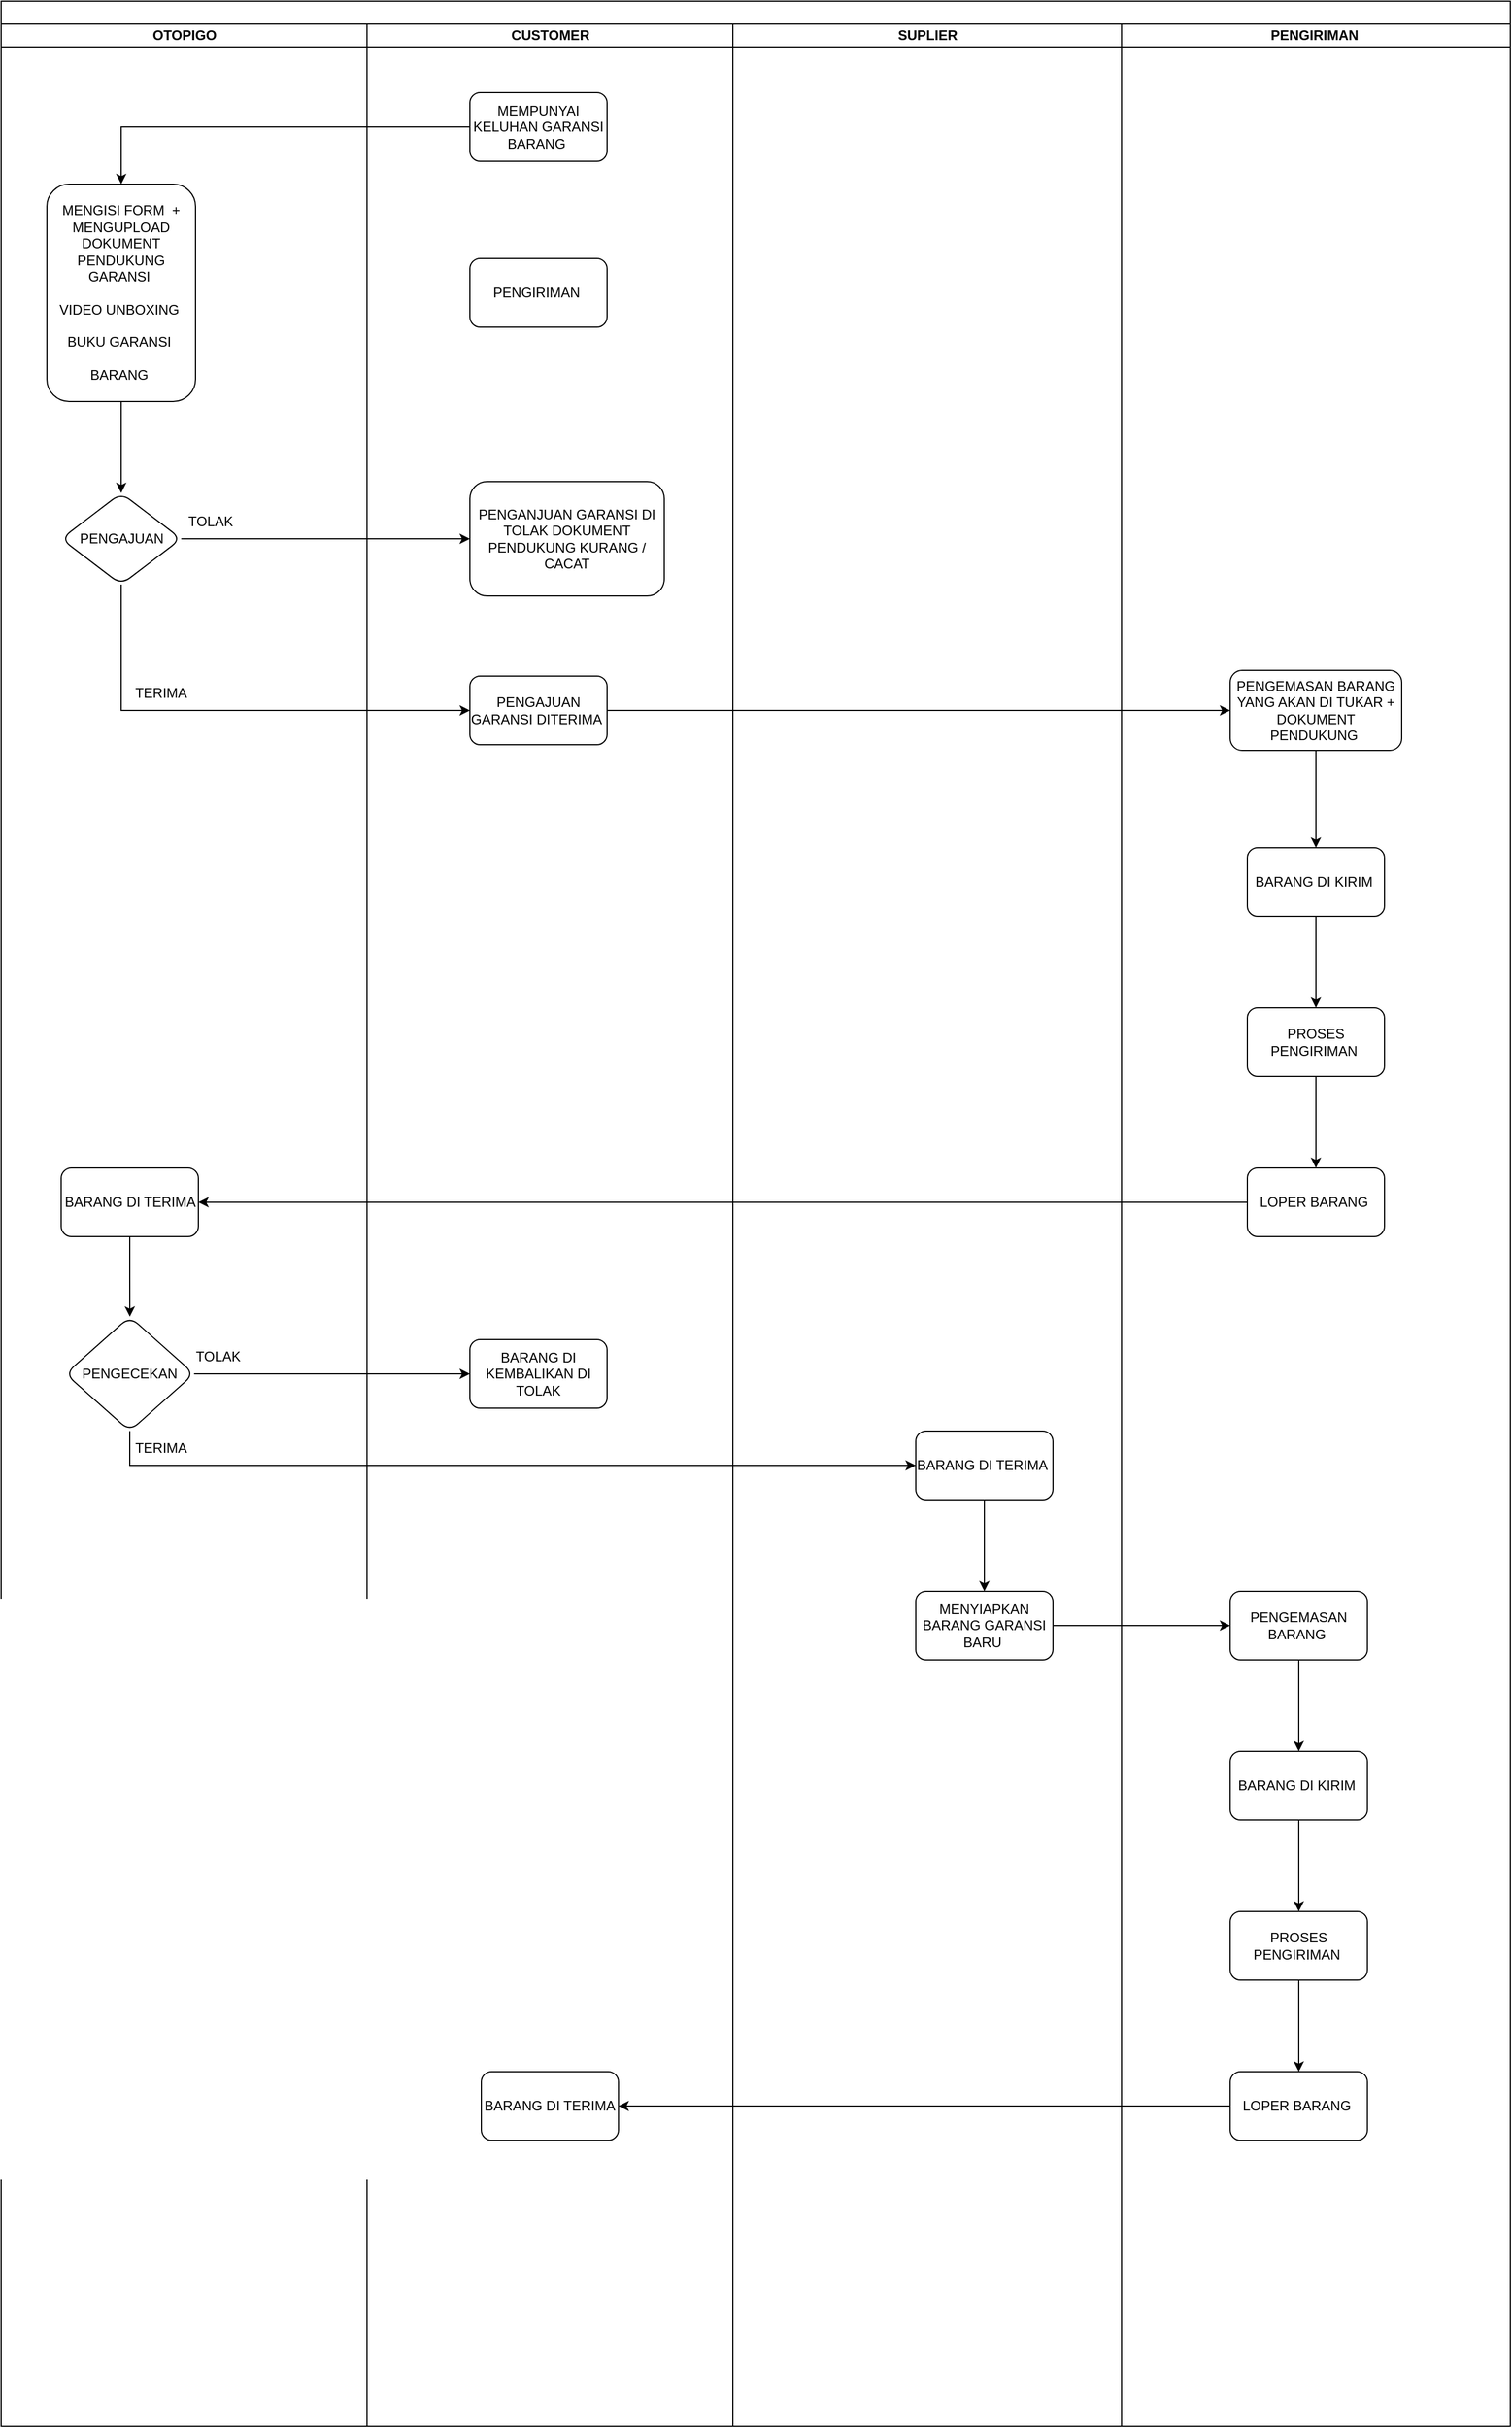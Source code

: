 <mxfile version="15.8.7" type="device"><diagram name="Page-1" id="74e2e168-ea6b-b213-b513-2b3c1d86103e"><mxGraphModel dx="1483" dy="927" grid="1" gridSize="10" guides="1" tooltips="1" connect="1" arrows="1" fold="1" page="1" pageScale="1" pageWidth="1100" pageHeight="850" background="none" math="0" shadow="0"><root><mxCell id="0"/><mxCell id="1" parent="0"/><mxCell id="77e6c97f196da883-1" value="" style="swimlane;html=1;childLayout=stackLayout;startSize=20;rounded=0;shadow=0;labelBackgroundColor=none;strokeWidth=1;fontFamily=Verdana;fontSize=8;align=center;" parent="1" vertex="1"><mxGeometry x="70" y="40" width="1320" height="2120" as="geometry"/></mxCell><mxCell id="77e6c97f196da883-2" value="OTOPIGO" style="swimlane;html=1;startSize=20;" parent="77e6c97f196da883-1" vertex="1"><mxGeometry y="20" width="320" height="2100" as="geometry"/></mxCell><mxCell id="67nFvLqaq995F24PlrAp-2" value="MENGISI FORM&amp;nbsp; + MENGUPLOAD DOKUMENT PENDUKUNG GARANSI&amp;nbsp;&lt;br&gt;&lt;br&gt;VIDEO UNBOXING&amp;nbsp;&lt;br&gt;&lt;br&gt;BUKU GARANSI&amp;nbsp;&lt;br&gt;&lt;br&gt;BARANG&amp;nbsp;" style="whiteSpace=wrap;html=1;rounded=1;" vertex="1" parent="77e6c97f196da883-2"><mxGeometry x="40" y="140" width="130" height="190" as="geometry"/></mxCell><mxCell id="67nFvLqaq995F24PlrAp-6" value="PENGAJUAN" style="rhombus;whiteSpace=wrap;html=1;rounded=1;" vertex="1" parent="77e6c97f196da883-2"><mxGeometry x="52.5" y="410" width="105" height="80" as="geometry"/></mxCell><mxCell id="67nFvLqaq995F24PlrAp-7" value="" style="edgeStyle=orthogonalEdgeStyle;rounded=0;orthogonalLoop=1;jettySize=auto;html=1;" edge="1" parent="77e6c97f196da883-2" source="67nFvLqaq995F24PlrAp-2" target="67nFvLqaq995F24PlrAp-6"><mxGeometry relative="1" as="geometry"/></mxCell><mxCell id="67nFvLqaq995F24PlrAp-12" value="TOLAK&amp;nbsp;" style="text;html=1;strokeColor=none;fillColor=none;align=center;verticalAlign=middle;whiteSpace=wrap;rounded=0;" vertex="1" parent="77e6c97f196da883-2"><mxGeometry x="150" y="420" width="70" height="30" as="geometry"/></mxCell><mxCell id="67nFvLqaq995F24PlrAp-13" value="TERIMA" style="text;html=1;strokeColor=none;fillColor=none;align=center;verticalAlign=middle;whiteSpace=wrap;rounded=0;" vertex="1" parent="77e6c97f196da883-2"><mxGeometry x="110" y="570" width="60" height="30" as="geometry"/></mxCell><mxCell id="67nFvLqaq995F24PlrAp-22" value="BARANG DI TERIMA" style="whiteSpace=wrap;html=1;rounded=1;" vertex="1" parent="77e6c97f196da883-2"><mxGeometry x="52.5" y="1000" width="120" height="60" as="geometry"/></mxCell><mxCell id="67nFvLqaq995F24PlrAp-24" value="PENGECEKAN" style="rhombus;whiteSpace=wrap;html=1;rounded=1;" vertex="1" parent="77e6c97f196da883-2"><mxGeometry x="56.25" y="1130" width="112.5" height="100" as="geometry"/></mxCell><mxCell id="67nFvLqaq995F24PlrAp-25" value="" style="edgeStyle=orthogonalEdgeStyle;rounded=0;orthogonalLoop=1;jettySize=auto;html=1;" edge="1" parent="77e6c97f196da883-2" source="67nFvLqaq995F24PlrAp-22" target="67nFvLqaq995F24PlrAp-24"><mxGeometry relative="1" as="geometry"/></mxCell><mxCell id="67nFvLqaq995F24PlrAp-30" value="TOLAK" style="text;html=1;strokeColor=none;fillColor=none;align=center;verticalAlign=middle;whiteSpace=wrap;rounded=0;" vertex="1" parent="77e6c97f196da883-2"><mxGeometry x="160" y="1150" width="60" height="30" as="geometry"/></mxCell><mxCell id="67nFvLqaq995F24PlrAp-31" value="TERIMA" style="text;html=1;strokeColor=none;fillColor=none;align=center;verticalAlign=middle;whiteSpace=wrap;rounded=0;" vertex="1" parent="77e6c97f196da883-2"><mxGeometry x="110" y="1230" width="60" height="30" as="geometry"/></mxCell><mxCell id="77e6c97f196da883-3" value="CUSTOMER" style="swimlane;html=1;startSize=20;" parent="77e6c97f196da883-1" vertex="1"><mxGeometry x="320" y="20" width="320" height="2100" as="geometry"/></mxCell><mxCell id="67nFvLqaq995F24PlrAp-1" value="MEMPUNYAI KELUHAN GARANSI BARANG&amp;nbsp;" style="rounded=1;whiteSpace=wrap;html=1;" vertex="1" parent="77e6c97f196da883-3"><mxGeometry x="90" y="60" width="120" height="60" as="geometry"/></mxCell><mxCell id="67nFvLqaq995F24PlrAp-4" value="PENGIRIMAN&amp;nbsp;" style="whiteSpace=wrap;html=1;rounded=1;" vertex="1" parent="77e6c97f196da883-3"><mxGeometry x="90" y="205" width="120" height="60" as="geometry"/></mxCell><mxCell id="67nFvLqaq995F24PlrAp-8" value="PENGANJUAN GARANSI DI TOLAK DOKUMENT PENDUKUNG KURANG / CACAT" style="whiteSpace=wrap;html=1;rounded=1;" vertex="1" parent="77e6c97f196da883-3"><mxGeometry x="90" y="400" width="170" height="100" as="geometry"/></mxCell><mxCell id="67nFvLqaq995F24PlrAp-10" value="PENGAJUAN GARANSI DITERIMA&amp;nbsp;" style="rounded=1;whiteSpace=wrap;html=1;" vertex="1" parent="77e6c97f196da883-3"><mxGeometry x="90" y="570" width="120" height="60" as="geometry"/></mxCell><mxCell id="67nFvLqaq995F24PlrAp-26" value="BARANG DI KEMBALIKAN DI TOLAK" style="whiteSpace=wrap;html=1;rounded=1;" vertex="1" parent="77e6c97f196da883-3"><mxGeometry x="90" y="1150" width="120" height="60" as="geometry"/></mxCell><mxCell id="67nFvLqaq995F24PlrAp-42" value="BARANG DI TERIMA" style="whiteSpace=wrap;html=1;rounded=1;" vertex="1" parent="77e6c97f196da883-3"><mxGeometry x="100" y="1790" width="120" height="60" as="geometry"/></mxCell><mxCell id="77e6c97f196da883-4" value="SUPLIER" style="swimlane;html=1;startSize=20;" parent="77e6c97f196da883-1" vertex="1"><mxGeometry x="640" y="20" width="340" height="2100" as="geometry"/></mxCell><mxCell id="67nFvLqaq995F24PlrAp-28" value="BARANG DI TERIMA&amp;nbsp;" style="rounded=1;whiteSpace=wrap;html=1;" vertex="1" parent="77e6c97f196da883-4"><mxGeometry x="160" y="1230" width="120" height="60" as="geometry"/></mxCell><mxCell id="77e6c97f196da883-5" value="PENGIRIMAN&amp;nbsp;" style="swimlane;html=1;startSize=20;" parent="77e6c97f196da883-1" vertex="1"><mxGeometry x="980" y="20" width="340" height="2100" as="geometry"/></mxCell><mxCell id="67nFvLqaq995F24PlrAp-14" value="PENGEMASAN BARANG YANG AKAN DI TUKAR + DOKUMENT PENDUKUNG&amp;nbsp;" style="whiteSpace=wrap;html=1;rounded=1;" vertex="1" parent="77e6c97f196da883-5"><mxGeometry x="95" y="565" width="150" height="70" as="geometry"/></mxCell><mxCell id="67nFvLqaq995F24PlrAp-34" value="PENGEMASAN BARANG&amp;nbsp;" style="whiteSpace=wrap;html=1;rounded=1;" vertex="1" parent="77e6c97f196da883-5"><mxGeometry x="95" y="1370" width="120" height="60" as="geometry"/></mxCell><mxCell id="67nFvLqaq995F24PlrAp-3" value="" style="edgeStyle=orthogonalEdgeStyle;rounded=0;orthogonalLoop=1;jettySize=auto;html=1;" edge="1" parent="77e6c97f196da883-1" source="67nFvLqaq995F24PlrAp-1" target="67nFvLqaq995F24PlrAp-2"><mxGeometry relative="1" as="geometry"/></mxCell><mxCell id="67nFvLqaq995F24PlrAp-9" value="" style="edgeStyle=orthogonalEdgeStyle;rounded=0;orthogonalLoop=1;jettySize=auto;html=1;" edge="1" parent="77e6c97f196da883-1" source="67nFvLqaq995F24PlrAp-6" target="67nFvLqaq995F24PlrAp-8"><mxGeometry relative="1" as="geometry"/></mxCell><mxCell id="67nFvLqaq995F24PlrAp-11" style="edgeStyle=orthogonalEdgeStyle;rounded=0;orthogonalLoop=1;jettySize=auto;html=1;exitX=0.5;exitY=1;exitDx=0;exitDy=0;entryX=0;entryY=0.5;entryDx=0;entryDy=0;" edge="1" parent="77e6c97f196da883-1" source="67nFvLqaq995F24PlrAp-6" target="67nFvLqaq995F24PlrAp-10"><mxGeometry relative="1" as="geometry"/></mxCell><mxCell id="67nFvLqaq995F24PlrAp-15" value="" style="edgeStyle=orthogonalEdgeStyle;rounded=0;orthogonalLoop=1;jettySize=auto;html=1;" edge="1" parent="77e6c97f196da883-1" source="67nFvLqaq995F24PlrAp-10" target="67nFvLqaq995F24PlrAp-14"><mxGeometry relative="1" as="geometry"/></mxCell><mxCell id="67nFvLqaq995F24PlrAp-27" value="" style="edgeStyle=orthogonalEdgeStyle;rounded=0;orthogonalLoop=1;jettySize=auto;html=1;" edge="1" parent="77e6c97f196da883-1" source="67nFvLqaq995F24PlrAp-24" target="67nFvLqaq995F24PlrAp-26"><mxGeometry relative="1" as="geometry"/></mxCell><mxCell id="67nFvLqaq995F24PlrAp-29" style="edgeStyle=orthogonalEdgeStyle;rounded=0;orthogonalLoop=1;jettySize=auto;html=1;exitX=0.5;exitY=1;exitDx=0;exitDy=0;entryX=0;entryY=0.5;entryDx=0;entryDy=0;" edge="1" parent="77e6c97f196da883-1" source="67nFvLqaq995F24PlrAp-24" target="67nFvLqaq995F24PlrAp-28"><mxGeometry relative="1" as="geometry"/></mxCell><mxCell id="67nFvLqaq995F24PlrAp-19" value="" style="edgeStyle=orthogonalEdgeStyle;rounded=0;orthogonalLoop=1;jettySize=auto;html=1;" edge="1" parent="1" source="67nFvLqaq995F24PlrAp-16" target="67nFvLqaq995F24PlrAp-18"><mxGeometry relative="1" as="geometry"/></mxCell><mxCell id="67nFvLqaq995F24PlrAp-16" value="BARANG DI KIRIM&amp;nbsp;" style="whiteSpace=wrap;html=1;rounded=1;" vertex="1" parent="1"><mxGeometry x="1160" y="780" width="120" height="60" as="geometry"/></mxCell><mxCell id="67nFvLqaq995F24PlrAp-17" value="" style="edgeStyle=orthogonalEdgeStyle;rounded=0;orthogonalLoop=1;jettySize=auto;html=1;" edge="1" parent="1" source="67nFvLqaq995F24PlrAp-14" target="67nFvLqaq995F24PlrAp-16"><mxGeometry relative="1" as="geometry"/></mxCell><mxCell id="67nFvLqaq995F24PlrAp-21" value="" style="edgeStyle=orthogonalEdgeStyle;rounded=0;orthogonalLoop=1;jettySize=auto;html=1;" edge="1" parent="1" source="67nFvLqaq995F24PlrAp-18" target="67nFvLqaq995F24PlrAp-20"><mxGeometry relative="1" as="geometry"/></mxCell><mxCell id="67nFvLqaq995F24PlrAp-18" value="PROSES PENGIRIMAN&amp;nbsp;" style="whiteSpace=wrap;html=1;rounded=1;" vertex="1" parent="1"><mxGeometry x="1160" y="920" width="120" height="60" as="geometry"/></mxCell><mxCell id="67nFvLqaq995F24PlrAp-23" value="" style="edgeStyle=orthogonalEdgeStyle;rounded=0;orthogonalLoop=1;jettySize=auto;html=1;" edge="1" parent="1" source="67nFvLqaq995F24PlrAp-20" target="67nFvLqaq995F24PlrAp-22"><mxGeometry relative="1" as="geometry"/></mxCell><mxCell id="67nFvLqaq995F24PlrAp-20" value="LOPER BARANG&amp;nbsp;" style="whiteSpace=wrap;html=1;rounded=1;" vertex="1" parent="1"><mxGeometry x="1160" y="1060" width="120" height="60" as="geometry"/></mxCell><mxCell id="67nFvLqaq995F24PlrAp-35" value="" style="edgeStyle=orthogonalEdgeStyle;rounded=0;orthogonalLoop=1;jettySize=auto;html=1;" edge="1" parent="1" source="67nFvLqaq995F24PlrAp-32" target="67nFvLqaq995F24PlrAp-34"><mxGeometry relative="1" as="geometry"/></mxCell><mxCell id="67nFvLqaq995F24PlrAp-32" value="MENYIAPKAN BARANG GARANSI BARU&amp;nbsp;" style="whiteSpace=wrap;html=1;rounded=1;" vertex="1" parent="1"><mxGeometry x="870" y="1430" width="120" height="60" as="geometry"/></mxCell><mxCell id="67nFvLqaq995F24PlrAp-33" value="" style="edgeStyle=orthogonalEdgeStyle;rounded=0;orthogonalLoop=1;jettySize=auto;html=1;" edge="1" parent="1" source="67nFvLqaq995F24PlrAp-28" target="67nFvLqaq995F24PlrAp-32"><mxGeometry relative="1" as="geometry"/></mxCell><mxCell id="67nFvLqaq995F24PlrAp-39" value="" style="edgeStyle=orthogonalEdgeStyle;rounded=0;orthogonalLoop=1;jettySize=auto;html=1;" edge="1" parent="1" source="67nFvLqaq995F24PlrAp-36" target="67nFvLqaq995F24PlrAp-38"><mxGeometry relative="1" as="geometry"/></mxCell><mxCell id="67nFvLqaq995F24PlrAp-36" value="BARANG DI KIRIM&amp;nbsp;" style="whiteSpace=wrap;html=1;rounded=1;" vertex="1" parent="1"><mxGeometry x="1145" y="1570" width="120" height="60" as="geometry"/></mxCell><mxCell id="67nFvLqaq995F24PlrAp-37" value="" style="edgeStyle=orthogonalEdgeStyle;rounded=0;orthogonalLoop=1;jettySize=auto;html=1;" edge="1" parent="1" source="67nFvLqaq995F24PlrAp-34" target="67nFvLqaq995F24PlrAp-36"><mxGeometry relative="1" as="geometry"/></mxCell><mxCell id="67nFvLqaq995F24PlrAp-41" value="" style="edgeStyle=orthogonalEdgeStyle;rounded=0;orthogonalLoop=1;jettySize=auto;html=1;" edge="1" parent="1" source="67nFvLqaq995F24PlrAp-38" target="67nFvLqaq995F24PlrAp-40"><mxGeometry relative="1" as="geometry"/></mxCell><mxCell id="67nFvLqaq995F24PlrAp-38" value="PROSES PENGIRIMAN&amp;nbsp;" style="whiteSpace=wrap;html=1;rounded=1;" vertex="1" parent="1"><mxGeometry x="1145" y="1710" width="120" height="60" as="geometry"/></mxCell><mxCell id="67nFvLqaq995F24PlrAp-43" value="" style="edgeStyle=orthogonalEdgeStyle;rounded=0;orthogonalLoop=1;jettySize=auto;html=1;" edge="1" parent="1" source="67nFvLqaq995F24PlrAp-40" target="67nFvLqaq995F24PlrAp-42"><mxGeometry relative="1" as="geometry"/></mxCell><mxCell id="67nFvLqaq995F24PlrAp-40" value="LOPER BARANG&amp;nbsp;" style="whiteSpace=wrap;html=1;rounded=1;" vertex="1" parent="1"><mxGeometry x="1145" y="1850" width="120" height="60" as="geometry"/></mxCell></root></mxGraphModel></diagram></mxfile>